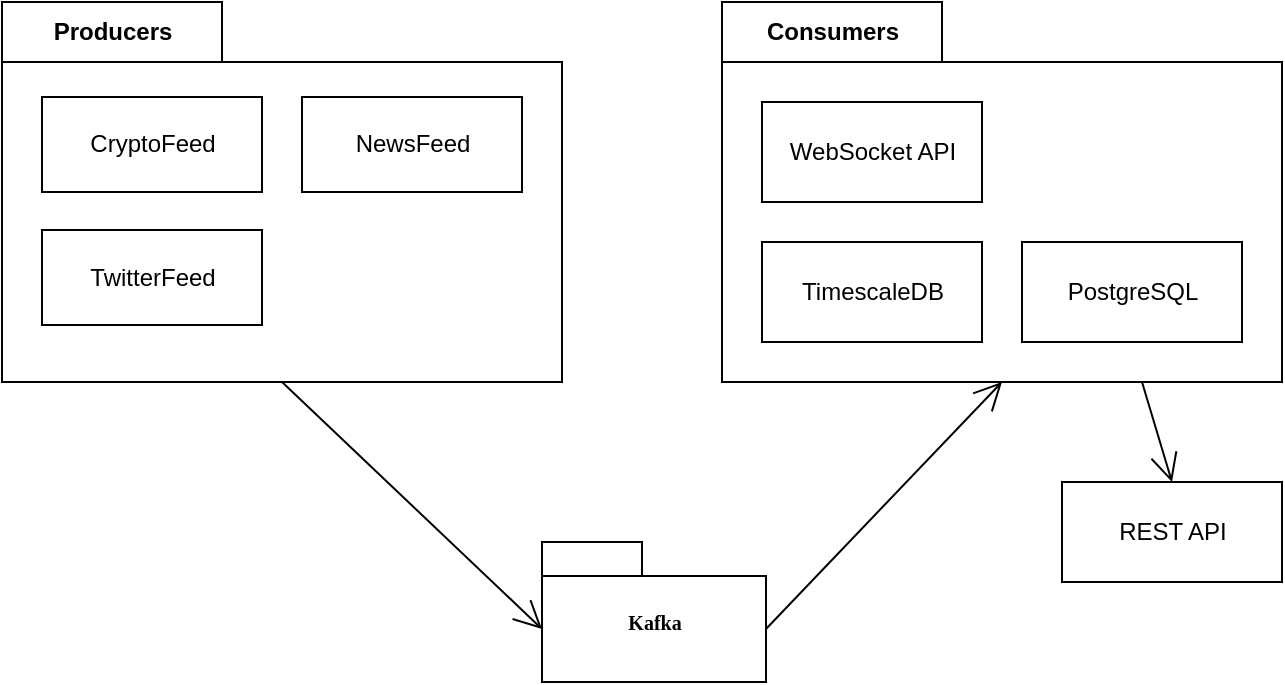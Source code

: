 <mxfile version="13.10.4" type="github">
  <diagram name="Page-1" id="b5b7bab2-c9e2-2cf4-8b2a-24fd1a2a6d21">
    <mxGraphModel dx="1145" dy="741" grid="1" gridSize="10" guides="1" tooltips="1" connect="1" arrows="1" fold="1" page="1" pageScale="1" pageWidth="827" pageHeight="1169" background="#ffffff" math="0" shadow="0">
      <root>
        <mxCell id="0" />
        <mxCell id="1" parent="0" />
        <mxCell id="6e0c8c40b5770093-49" value="Kafka" style="shape=folder;fontStyle=1;spacingTop=10;tabWidth=50;tabHeight=17;tabPosition=left;html=1;rounded=0;shadow=0;comic=0;labelBackgroundColor=none;strokeWidth=1;fontFamily=Verdana;fontSize=10;align=center;" parent="1" vertex="1">
          <mxGeometry x="350" y="350" width="112" height="70" as="geometry" />
        </mxCell>
        <mxCell id="SEqcekwWrwrfw8yZ3bpo-18" value="" style="group" vertex="1" connectable="0" parent="1">
          <mxGeometry x="80" y="80" width="290" height="190" as="geometry" />
        </mxCell>
        <mxCell id="SEqcekwWrwrfw8yZ3bpo-14" value="Producers" style="shape=folder;fontStyle=1;tabWidth=110;tabHeight=30;tabPosition=left;html=1;boundedLbl=1;labelInHeader=1;" vertex="1" parent="SEqcekwWrwrfw8yZ3bpo-18">
          <mxGeometry width="280" height="190" as="geometry" />
        </mxCell>
        <mxCell id="SEqcekwWrwrfw8yZ3bpo-15" value="CryptoFeed" style="html=1;" vertex="1" parent="SEqcekwWrwrfw8yZ3bpo-18">
          <mxGeometry x="20" y="47.5" width="110" height="47.5" as="geometry" />
        </mxCell>
        <mxCell id="SEqcekwWrwrfw8yZ3bpo-16" value="NewsFeed" style="html=1;" vertex="1" parent="SEqcekwWrwrfw8yZ3bpo-18">
          <mxGeometry x="150" y="47.5" width="110" height="47.5" as="geometry" />
        </mxCell>
        <mxCell id="SEqcekwWrwrfw8yZ3bpo-17" value="TwitterFeed" style="html=1;" vertex="1" parent="SEqcekwWrwrfw8yZ3bpo-18">
          <mxGeometry x="20" y="114" width="110" height="47.5" as="geometry" />
        </mxCell>
        <mxCell id="SEqcekwWrwrfw8yZ3bpo-24" value="REST API" style="html=1;" vertex="1" parent="1">
          <mxGeometry x="610" y="320" width="110" height="50" as="geometry" />
        </mxCell>
        <mxCell id="SEqcekwWrwrfw8yZ3bpo-27" value="" style="group" vertex="1" connectable="0" parent="1">
          <mxGeometry x="440" y="80" width="280" height="190" as="geometry" />
        </mxCell>
        <mxCell id="SEqcekwWrwrfw8yZ3bpo-20" value="Consumers" style="shape=folder;fontStyle=1;tabWidth=110;tabHeight=30;tabPosition=left;html=1;boundedLbl=1;labelInHeader=1;container=0;" vertex="1" parent="SEqcekwWrwrfw8yZ3bpo-27">
          <mxGeometry width="280" height="190" as="geometry" />
        </mxCell>
        <mxCell id="SEqcekwWrwrfw8yZ3bpo-22" value="WebSocket API" style="html=1;container=0;" vertex="1" parent="SEqcekwWrwrfw8yZ3bpo-27">
          <mxGeometry x="20" y="50" width="110" height="50" as="geometry" />
        </mxCell>
        <mxCell id="SEqcekwWrwrfw8yZ3bpo-23" value="TimescaleDB" style="html=1;container=0;" vertex="1" parent="SEqcekwWrwrfw8yZ3bpo-27">
          <mxGeometry x="20" y="120" width="110" height="50" as="geometry" />
        </mxCell>
        <mxCell id="SEqcekwWrwrfw8yZ3bpo-25" value="PostgreSQL" style="html=1;container=0;" vertex="1" parent="SEqcekwWrwrfw8yZ3bpo-27">
          <mxGeometry x="150" y="120" width="110" height="50" as="geometry" />
        </mxCell>
        <mxCell id="SEqcekwWrwrfw8yZ3bpo-28" value="" style="endArrow=open;endFill=1;endSize=12;html=1;exitX=0.5;exitY=1;exitDx=0;exitDy=0;exitPerimeter=0;entryX=0;entryY=0;entryDx=0;entryDy=43.5;entryPerimeter=0;" edge="1" parent="1" source="SEqcekwWrwrfw8yZ3bpo-14" target="6e0c8c40b5770093-49">
          <mxGeometry width="160" relative="1" as="geometry">
            <mxPoint x="160" y="344.5" as="sourcePoint" />
            <mxPoint x="320" y="344.5" as="targetPoint" />
          </mxGeometry>
        </mxCell>
        <mxCell id="SEqcekwWrwrfw8yZ3bpo-29" value="" style="endArrow=open;endFill=1;endSize=12;html=1;entryX=0.5;entryY=1;entryDx=0;entryDy=0;entryPerimeter=0;exitX=0;exitY=0;exitDx=112;exitDy=43.5;exitPerimeter=0;" edge="1" parent="1" source="6e0c8c40b5770093-49" target="SEqcekwWrwrfw8yZ3bpo-20">
          <mxGeometry width="160" relative="1" as="geometry">
            <mxPoint x="570" y="320" as="sourcePoint" />
            <mxPoint x="520" y="230" as="targetPoint" />
          </mxGeometry>
        </mxCell>
        <mxCell id="SEqcekwWrwrfw8yZ3bpo-30" value="" style="endArrow=open;endFill=1;endSize=12;html=1;exitX=0.75;exitY=1;exitDx=0;exitDy=0;exitPerimeter=0;entryX=0.5;entryY=0;entryDx=0;entryDy=0;" edge="1" parent="1" source="SEqcekwWrwrfw8yZ3bpo-20" target="SEqcekwWrwrfw8yZ3bpo-24">
          <mxGeometry width="160" relative="1" as="geometry">
            <mxPoint x="230" y="280" as="sourcePoint" />
            <mxPoint x="360" y="403.5" as="targetPoint" />
          </mxGeometry>
        </mxCell>
      </root>
    </mxGraphModel>
  </diagram>
</mxfile>
